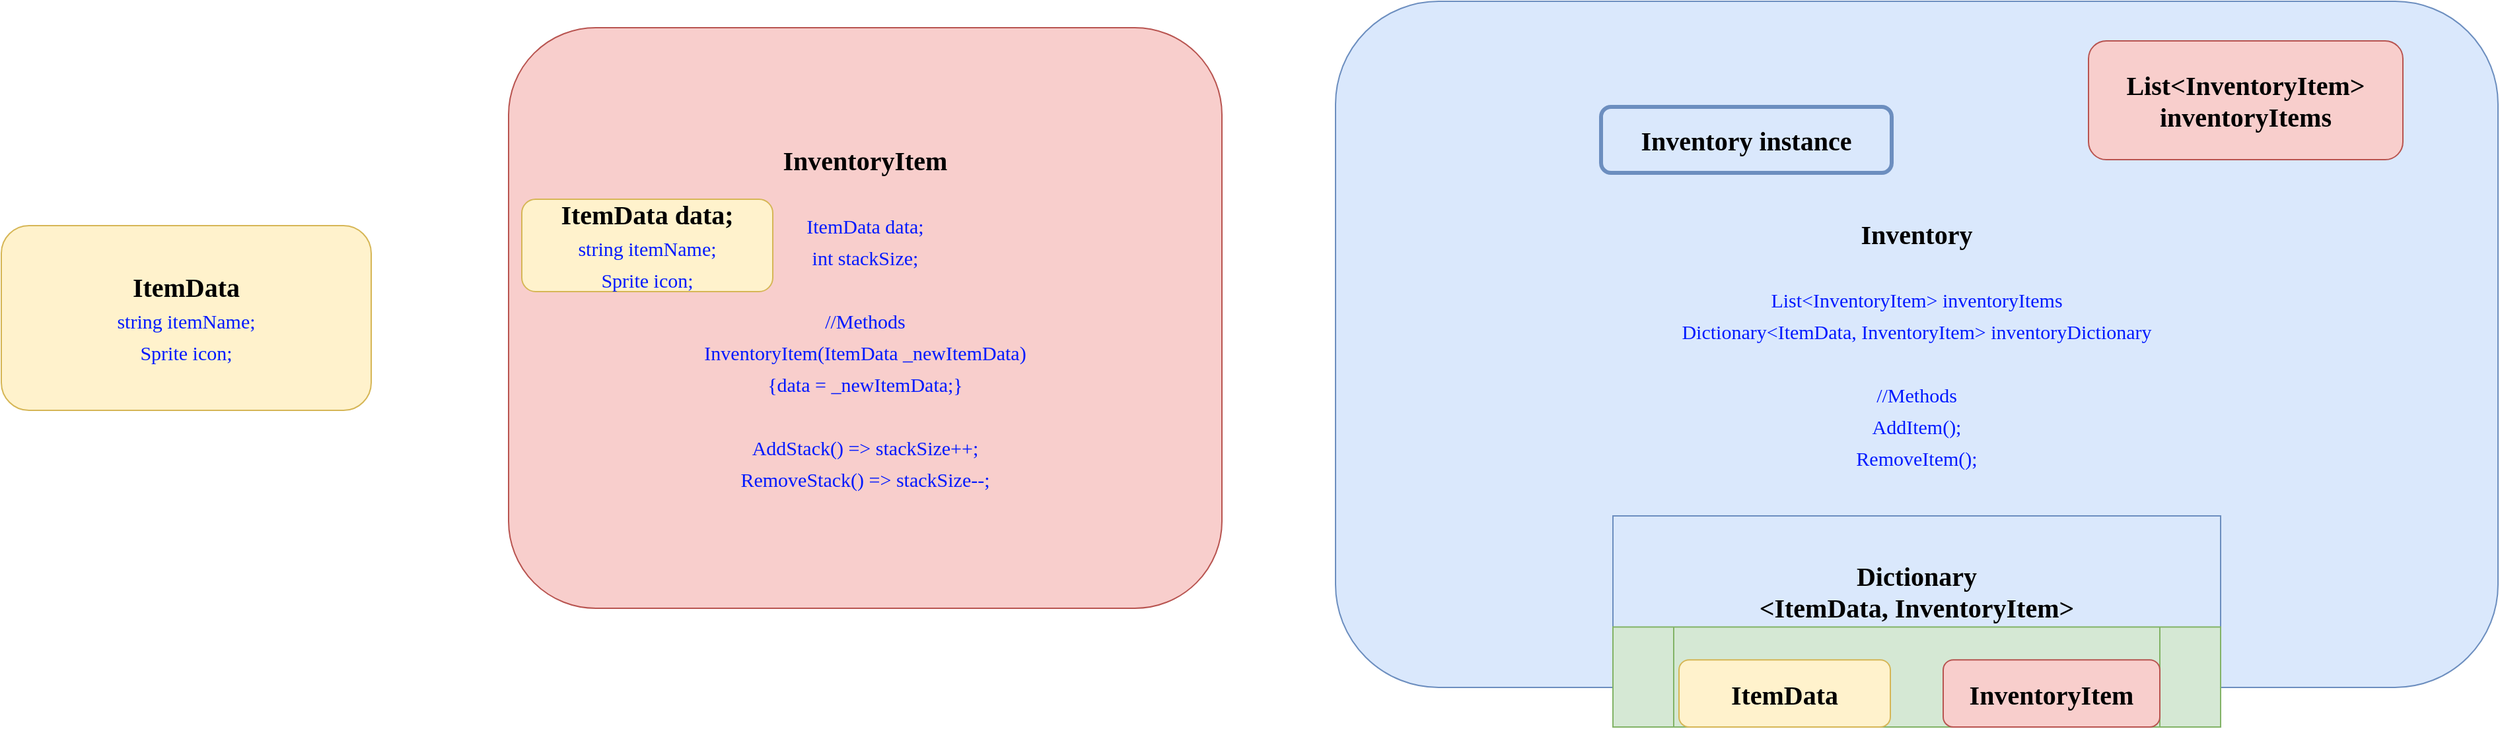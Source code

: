 <mxfile version="27.0.3">
  <diagram name="第 1 页" id="d9a0k_mFq8F035uaQbnA">
    <mxGraphModel dx="1901" dy="2205" grid="1" gridSize="10" guides="1" tooltips="1" connect="1" arrows="1" fold="1" page="1" pageScale="1" pageWidth="827" pageHeight="1169" math="0" shadow="0">
      <root>
        <mxCell id="0" />
        <mxCell id="1" parent="0" />
        <mxCell id="zPP25lYwPmgQLzwcbYbT-2" value="ItemData&lt;div&gt;&lt;span style=&quot;font-weight: normal;&quot;&gt;&lt;font style=&quot;font-size: 15px; color: rgb(0, 25, 255);&quot;&gt;string itemName;&lt;/font&gt;&lt;/span&gt;&lt;/div&gt;&lt;div&gt;&lt;span style=&quot;font-weight: normal;&quot;&gt;&lt;font style=&quot;font-size: 15px; color: rgb(0, 25, 255);&quot;&gt;Sprite icon;&lt;/font&gt;&lt;/span&gt;&lt;/div&gt;" style="rounded=1;whiteSpace=wrap;html=1;fillColor=#fff2cc;strokeColor=#d6b656;fontSize=20;fontStyle=1;fontFamily=Comic Sans MS;" vertex="1" parent="1">
          <mxGeometry x="30" y="30" width="280" height="140" as="geometry" />
        </mxCell>
        <mxCell id="zPP25lYwPmgQLzwcbYbT-6" value="Inventory&lt;div&gt;&lt;br&gt;&lt;div&gt;&lt;font color=&quot;#0019ff&quot;&gt;&lt;span style=&quot;font-size: 15px; font-weight: 400;&quot;&gt;List&amp;lt;InventoryItem&amp;gt; inventoryItems&lt;/span&gt;&lt;/font&gt;&lt;/div&gt;&lt;div&gt;&lt;span style=&quot;font-weight: normal;&quot;&gt;&lt;font style=&quot;font-size: 15px; color: rgb(0, 25, 255);&quot;&gt;Dictionary&amp;lt;ItemData, InventoryItem&amp;gt; inventoryDictionary&lt;/font&gt;&lt;/span&gt;&lt;/div&gt;&lt;/div&gt;&lt;div&gt;&lt;span style=&quot;font-weight: normal;&quot;&gt;&lt;font style=&quot;font-size: 15px; color: rgb(0, 25, 255);&quot;&gt;&lt;br&gt;&lt;/font&gt;&lt;/span&gt;&lt;/div&gt;&lt;div&gt;&lt;span style=&quot;font-weight: normal;&quot;&gt;&lt;font style=&quot;font-size: 15px; color: rgb(0, 25, 255);&quot;&gt;//Methods&lt;/font&gt;&lt;/span&gt;&lt;/div&gt;&lt;div&gt;&lt;font color=&quot;#0019ff&quot;&gt;&lt;span style=&quot;font-size: 15px; font-weight: 400;&quot;&gt;AddItem();&lt;/span&gt;&lt;/font&gt;&lt;/div&gt;&lt;div&gt;&lt;font color=&quot;#0019ff&quot;&gt;&lt;span style=&quot;font-size: 15px; font-weight: 400;&quot;&gt;RemoveItem();&lt;/span&gt;&lt;/font&gt;&lt;/div&gt;" style="rounded=1;whiteSpace=wrap;html=1;fillColor=#dae8fc;strokeColor=#6c8ebf;fontSize=20;fontStyle=1;fontFamily=Comic Sans MS;" vertex="1" parent="1">
          <mxGeometry x="1040" y="-140" width="880" height="520" as="geometry" />
        </mxCell>
        <mxCell id="zPP25lYwPmgQLzwcbYbT-7" value="" style="group" vertex="1" connectable="0" parent="1">
          <mxGeometry x="414" y="-120" width="540" height="440" as="geometry" />
        </mxCell>
        <mxCell id="zPP25lYwPmgQLzwcbYbT-3" value="InventoryItem&lt;div&gt;&lt;br&gt;&lt;div&gt;&lt;span style=&quot;font-weight: normal;&quot;&gt;&lt;font style=&quot;font-size: 15px; color: rgb(0, 25, 255);&quot;&gt;ItemData data;&lt;/font&gt;&lt;/span&gt;&lt;/div&gt;&lt;div&gt;&lt;span style=&quot;font-weight: normal;&quot;&gt;&lt;font style=&quot;font-size: 15px; color: rgb(0, 25, 255);&quot;&gt;int stackSize;&lt;/font&gt;&lt;/span&gt;&lt;/div&gt;&lt;/div&gt;&lt;div&gt;&lt;span style=&quot;font-weight: normal;&quot;&gt;&lt;font style=&quot;font-size: 15px; color: rgb(0, 25, 255);&quot;&gt;&lt;br&gt;&lt;/font&gt;&lt;/span&gt;&lt;/div&gt;&lt;div&gt;&lt;span style=&quot;font-weight: normal;&quot;&gt;&lt;font style=&quot;font-size: 15px; color: rgb(0, 25, 255);&quot;&gt;//Methods&lt;/font&gt;&lt;/span&gt;&lt;/div&gt;&lt;div&gt;&lt;span style=&quot;font-weight: normal;&quot;&gt;&lt;font style=&quot;font-size: 15px; color: rgb(0, 25, 255);&quot;&gt;InventoryItem(ItemData _newItemData)&lt;/font&gt;&lt;/span&gt;&lt;/div&gt;&lt;div&gt;&lt;span style=&quot;font-weight: normal;&quot;&gt;&lt;font style=&quot;font-size: 15px; color: rgb(0, 25, 255);&quot;&gt;{data = _newItemData;}&lt;/font&gt;&lt;/span&gt;&lt;/div&gt;&lt;div&gt;&lt;span style=&quot;font-weight: normal;&quot;&gt;&lt;font style=&quot;font-size: 15px; color: rgb(0, 25, 255);&quot;&gt;&lt;br&gt;&lt;/font&gt;&lt;/span&gt;&lt;/div&gt;&lt;div&gt;&lt;span style=&quot;font-weight: normal;&quot;&gt;&lt;font style=&quot;font-size: 15px; color: rgb(0, 25, 255);&quot;&gt;AddStack() =&amp;gt;&amp;nbsp;&lt;/font&gt;&lt;/span&gt;&lt;span style=&quot;color: rgb(0, 25, 255); font-size: 15px; font-weight: 400; background-color: transparent;&quot;&gt;stackSize++;&lt;/span&gt;&lt;/div&gt;&lt;div&gt;&lt;span style=&quot;font-weight: normal;&quot;&gt;&lt;font style=&quot;font-size: 15px; color: rgb(0, 25, 255);&quot;&gt;RemoveStack() =&amp;gt;&amp;nbsp;&lt;/font&gt;&lt;/span&gt;&lt;span style=&quot;background-color: transparent; font-size: 15px; font-weight: 400;&quot;&gt;&lt;font color=&quot;#0019ff&quot;&gt;stackSize--;&lt;/font&gt;&lt;/span&gt;&lt;/div&gt;" style="rounded=1;whiteSpace=wrap;html=1;fillColor=#f8cecc;strokeColor=#b85450;fontSize=20;fontStyle=1;fontFamily=Comic Sans MS;" vertex="1" parent="zPP25lYwPmgQLzwcbYbT-7">
          <mxGeometry width="540" height="440" as="geometry" />
        </mxCell>
        <mxCell id="zPP25lYwPmgQLzwcbYbT-4" value="ItemData data;&lt;div&gt;&lt;span style=&quot;font-weight: normal;&quot;&gt;&lt;font style=&quot;font-size: 15px; color: rgb(0, 25, 255);&quot;&gt;string itemName;&lt;/font&gt;&lt;/span&gt;&lt;/div&gt;&lt;div&gt;&lt;span style=&quot;font-weight: normal;&quot;&gt;&lt;font style=&quot;font-size: 15px; color: rgb(0, 25, 255);&quot;&gt;Sprite icon;&lt;/font&gt;&lt;/span&gt;&lt;/div&gt;" style="rounded=1;whiteSpace=wrap;html=1;fillColor=#fff2cc;strokeColor=#d6b656;fontSize=20;fontStyle=1;fontFamily=Comic Sans MS;" vertex="1" parent="zPP25lYwPmgQLzwcbYbT-7">
          <mxGeometry x="10" y="130" width="190" height="70" as="geometry" />
        </mxCell>
        <mxCell id="zPP25lYwPmgQLzwcbYbT-8" value="Inventory instance" style="rounded=1;whiteSpace=wrap;html=1;fillColor=#dae8fc;strokeColor=#6c8ebf;fontSize=20;fontStyle=1;fontFamily=Comic Sans MS;strokeWidth=3;" vertex="1" parent="1">
          <mxGeometry x="1241" y="-60" width="220" height="50" as="geometry" />
        </mxCell>
        <mxCell id="zPP25lYwPmgQLzwcbYbT-18" value="" style="group;fillColor=#dae8fc;strokeColor=#6c8ebf;" vertex="1" connectable="0" parent="1">
          <mxGeometry x="1250" y="250" width="460" height="160" as="geometry" />
        </mxCell>
        <mxCell id="zPP25lYwPmgQLzwcbYbT-9" value="Dictionary&lt;div&gt;&amp;lt;ItemData, InventoryItem&amp;gt;&lt;/div&gt;" style="shape=process;whiteSpace=wrap;html=1;backgroundOutline=1;fillColor=#d5e8d4;strokeColor=#82b366;fontStyle=1;fontSize=20;fontFamily=Comic Sans MS;labelPosition=center;verticalLabelPosition=top;align=center;verticalAlign=bottom;" vertex="1" parent="zPP25lYwPmgQLzwcbYbT-18">
          <mxGeometry y="84.211" width="460" height="75.789" as="geometry" />
        </mxCell>
        <mxCell id="zPP25lYwPmgQLzwcbYbT-13" value="ItemData" style="rounded=1;whiteSpace=wrap;html=1;fillColor=#fff2cc;strokeColor=#d6b656;fontSize=20;fontStyle=1;fontFamily=Comic Sans MS;" vertex="1" parent="zPP25lYwPmgQLzwcbYbT-18">
          <mxGeometry x="50" y="109.091" width="160" height="50.909" as="geometry" />
        </mxCell>
        <mxCell id="zPP25lYwPmgQLzwcbYbT-16" value="InventoryItem" style="rounded=1;whiteSpace=wrap;html=1;fillColor=#f8cecc;strokeColor=#b85450;fontSize=20;fontStyle=1;fontFamily=Comic Sans MS;container=0;" vertex="1" parent="zPP25lYwPmgQLzwcbYbT-18">
          <mxGeometry x="250" y="109.091" width="164" height="50.909" as="geometry" />
        </mxCell>
        <mxCell id="zPP25lYwPmgQLzwcbYbT-23" value="List&amp;lt;InventoryItem&amp;gt; inventoryItems" style="rounded=1;whiteSpace=wrap;html=1;fillColor=#f8cecc;strokeColor=#b85450;fontSize=20;fontStyle=1;fontFamily=Comic Sans MS;container=0;" vertex="1" parent="1">
          <mxGeometry x="1610" y="-110" width="238" height="90" as="geometry" />
        </mxCell>
      </root>
    </mxGraphModel>
  </diagram>
</mxfile>
